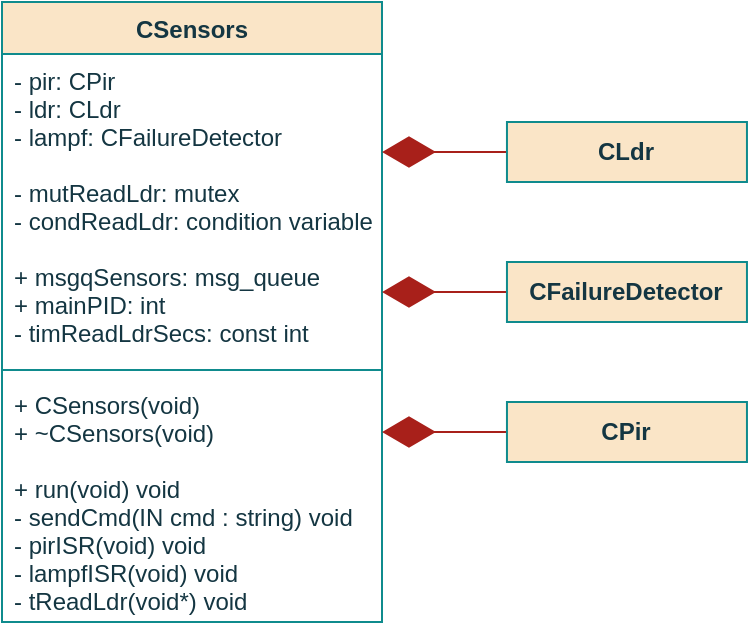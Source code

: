 <mxfile version="16.0.2" type="github" pages="7">
  <diagram id="fdSmBV78nnwIcxZWc0c9" name="class">
    <mxGraphModel dx="771" dy="437" grid="1" gridSize="10" guides="1" tooltips="1" connect="1" arrows="1" fold="1" page="1" pageScale="1" pageWidth="850" pageHeight="1100" math="0" shadow="0">
      <root>
        <mxCell id="0" />
        <mxCell id="1" parent="0" />
        <mxCell id="HV8fmyC_HNrwRBPpIRvl-1" value="CSensors" style="swimlane;fontStyle=1;align=center;verticalAlign=top;childLayout=stackLayout;horizontal=1;startSize=26;horizontalStack=0;resizeParent=1;resizeParentMax=0;resizeLast=0;collapsible=1;marginBottom=0;fillColor=#FAE5C7;strokeColor=#0F8B8D;fontColor=#143642;" parent="1" vertex="1">
          <mxGeometry x="320" y="80" width="190" height="310" as="geometry" />
        </mxCell>
        <mxCell id="HV8fmyC_HNrwRBPpIRvl-2" value="- pir: CPir&#xa;- ldr: CLdr&#xa;- lampf: CFailureDetector&#xa;&#xa;- mutReadLdr: mutex&#xa;- condReadLdr: condition variable&#xa;&#xa;+ msgqSensors: msg_queue&#xa;+ mainPID: int&#xa;- timReadLdrSecs: const int&#xa;&#xa;&#xa;" style="text;strokeColor=none;fillColor=none;align=left;verticalAlign=top;spacingLeft=4;spacingRight=4;overflow=hidden;rotatable=0;points=[[0,0.5],[1,0.5]];portConstraint=eastwest;fontColor=#143642;fontStyle=0" parent="HV8fmyC_HNrwRBPpIRvl-1" vertex="1">
          <mxGeometry y="26" width="190" height="154" as="geometry" />
        </mxCell>
        <mxCell id="HV8fmyC_HNrwRBPpIRvl-3" value="" style="line;strokeWidth=1;fillColor=none;align=left;verticalAlign=middle;spacingTop=-1;spacingLeft=3;spacingRight=3;rotatable=0;labelPosition=right;points=[];portConstraint=eastwest;labelBackgroundColor=#DAD2D8;strokeColor=#0F8B8D;fontColor=#143642;" parent="HV8fmyC_HNrwRBPpIRvl-1" vertex="1">
          <mxGeometry y="180" width="190" height="8" as="geometry" />
        </mxCell>
        <mxCell id="HV8fmyC_HNrwRBPpIRvl-4" value="+ CSensors(void)&#xa;+ ~CSensors(void)&#xa;&#xa;+ run(void) void&#xa;- sendCmd(IN cmd : string) void&#xa;- pirISR(void) void&#xa;- lampfISR(void) void&#xa;- tReadLdr(void*) void&#xa;&#xa;&#xa;&#xa;&#xa;" style="text;strokeColor=none;fillColor=none;align=left;verticalAlign=top;spacingLeft=4;spacingRight=4;overflow=hidden;rotatable=0;points=[[0,0.5],[1,0.5]];portConstraint=eastwest;fontColor=#143642;spacing=2;fontStyle=0" parent="HV8fmyC_HNrwRBPpIRvl-1" vertex="1">
          <mxGeometry y="188" width="190" height="122" as="geometry" />
        </mxCell>
        <mxCell id="HV8fmyC_HNrwRBPpIRvl-5" value="" style="endArrow=diamondThin;endFill=1;endSize=24;html=1;rounded=0;sketch=0;fontColor=#143642;strokeColor=#A8201A;fillColor=#FAE5C7;exitX=0;exitY=0.5;exitDx=0;exitDy=0;" parent="1" edge="1">
          <mxGeometry width="160" relative="1" as="geometry">
            <mxPoint x="572.48" y="155" as="sourcePoint" />
            <mxPoint x="510" y="155" as="targetPoint" />
          </mxGeometry>
        </mxCell>
        <mxCell id="HV8fmyC_HNrwRBPpIRvl-6" value="CLdr" style="rounded=0;whiteSpace=wrap;html=1;sketch=0;fontColor=#143642;strokeColor=#0F8B8D;fillColor=#FAE5C7;fontStyle=1" parent="1" vertex="1">
          <mxGeometry x="572.48" y="140" width="120" height="30" as="geometry" />
        </mxCell>
        <mxCell id="HV8fmyC_HNrwRBPpIRvl-7" value="" style="endArrow=diamondThin;endFill=1;endSize=24;html=1;rounded=0;sketch=0;fontColor=#143642;strokeColor=#A8201A;fillColor=#FAE5C7;exitX=0;exitY=0.5;exitDx=0;exitDy=0;" parent="1" edge="1">
          <mxGeometry width="160" relative="1" as="geometry">
            <mxPoint x="572.48" y="225" as="sourcePoint" />
            <mxPoint x="510" y="225" as="targetPoint" />
          </mxGeometry>
        </mxCell>
        <mxCell id="HV8fmyC_HNrwRBPpIRvl-8" value="CFailureDetector" style="rounded=0;whiteSpace=wrap;html=1;sketch=0;fontColor=#143642;strokeColor=#0F8B8D;fillColor=#FAE5C7;fontStyle=1" parent="1" vertex="1">
          <mxGeometry x="572.48" y="210" width="120" height="30" as="geometry" />
        </mxCell>
        <mxCell id="SfdQOZMJDRlAEpSHrWV7-1" value="" style="endArrow=diamondThin;endFill=1;endSize=24;html=1;rounded=0;sketch=0;fontColor=#143642;strokeColor=#A8201A;fillColor=#FAE5C7;exitX=0;exitY=0.5;exitDx=0;exitDy=0;" parent="1" edge="1">
          <mxGeometry width="160" relative="1" as="geometry">
            <mxPoint x="572.48" y="295" as="sourcePoint" />
            <mxPoint x="510" y="295" as="targetPoint" />
          </mxGeometry>
        </mxCell>
        <mxCell id="SfdQOZMJDRlAEpSHrWV7-2" value="CPir" style="rounded=0;whiteSpace=wrap;html=1;sketch=0;fontColor=#143642;strokeColor=#0F8B8D;fillColor=#FAE5C7;fontStyle=1" parent="1" vertex="1">
          <mxGeometry x="572.48" y="280" width="120" height="30" as="geometry" />
        </mxCell>
      </root>
    </mxGraphModel>
  </diagram>
  <diagram id="vo8CCdLDu9ror5AgPQNq" name="constructor">
    <mxGraphModel dx="771" dy="437" grid="1" gridSize="10" guides="1" tooltips="1" connect="1" arrows="1" fold="1" page="1" pageScale="1" pageWidth="850" pageHeight="1100" math="0" shadow="0">
      <root>
        <mxCell id="dY0yFO3wvzVGIZuMnCoH-0" />
        <mxCell id="dY0yFO3wvzVGIZuMnCoH-1" parent="dY0yFO3wvzVGIZuMnCoH-0" />
        <mxCell id="dY0yFO3wvzVGIZuMnCoH-3" value="&lt;div&gt;&lt;b&gt;Create CLdr &lt;/b&gt;&lt;i&gt;ldr&lt;/i&gt;&lt;br&gt;&lt;b&gt;&lt;/b&gt;&lt;/div&gt;&lt;div&gt;&lt;b&gt;Init &lt;/b&gt;&lt;i&gt;mutReadLdr&lt;/i&gt;&lt;b&gt;&lt;br&gt;&lt;/b&gt;&lt;/div&gt;&lt;div&gt;&lt;b&gt;Init&lt;/b&gt;  &lt;i&gt;condReadLdr&lt;/i&gt;&lt;/div&gt;" style="rounded=0;whiteSpace=wrap;html=1;sketch=0;fontColor=#143642;strokeColor=#0F8B8D;fillColor=#FAE5C7;fontFamily=Helvetica;align=center;" parent="dY0yFO3wvzVGIZuMnCoH-1" vertex="1">
          <mxGeometry x="345" y="250" width="160" height="50" as="geometry" />
        </mxCell>
        <mxCell id="dY0yFO3wvzVGIZuMnCoH-9" style="edgeStyle=orthogonalEdgeStyle;curved=0;rounded=1;sketch=0;orthogonalLoop=1;jettySize=auto;html=1;exitX=0.5;exitY=1;exitDx=0;exitDy=0;entryX=0.5;entryY=0;entryDx=0;entryDy=0;fontSize=10;fontColor=#143642;strokeColor=#A8201A;fillColor=#FAE5C7;" parent="dY0yFO3wvzVGIZuMnCoH-1" target="jv_c10XiMa1QM72tJMU1-0" edge="1">
          <mxGeometry relative="1" as="geometry">
            <mxPoint x="425" y="300" as="sourcePoint" />
          </mxGeometry>
        </mxCell>
        <mxCell id="OnQcYnKIbqPXPp1BFBYC-1" style="edgeStyle=orthogonalEdgeStyle;rounded=0;orthogonalLoop=1;jettySize=auto;html=1;exitX=0.5;exitY=1;exitDx=0;exitDy=0;entryX=0.5;entryY=0;entryDx=0;entryDy=0;strokeColor=#A8201A;" parent="dY0yFO3wvzVGIZuMnCoH-1" source="OnQcYnKIbqPXPp1BFBYC-0" target="OnQcYnKIbqPXPp1BFBYC-2" edge="1">
          <mxGeometry relative="1" as="geometry" />
        </mxCell>
        <mxCell id="OnQcYnKIbqPXPp1BFBYC-0" value="CSensors" style="ellipse;whiteSpace=wrap;html=1;fontFamily=Helvetica;fillColor=#FAE5C7;strokeColor=#0F8B8D;fontColor=#143642;fontStyle=1" parent="dY0yFO3wvzVGIZuMnCoH-1" vertex="1">
          <mxGeometry x="375.0" y="60" width="100" height="50" as="geometry" />
        </mxCell>
        <mxCell id="OnQcYnKIbqPXPp1BFBYC-3" style="edgeStyle=orthogonalEdgeStyle;rounded=0;orthogonalLoop=1;jettySize=auto;html=1;exitX=0.5;exitY=1;exitDx=0;exitDy=0;entryX=0.5;entryY=0;entryDx=0;entryDy=0;strokeColor=#A8201A;" parent="dY0yFO3wvzVGIZuMnCoH-1" source="OnQcYnKIbqPXPp1BFBYC-2" target="ZFVOxyljPK9OZKZ5roBa-0" edge="1">
          <mxGeometry relative="1" as="geometry" />
        </mxCell>
        <mxCell id="OnQcYnKIbqPXPp1BFBYC-2" value="&lt;div&gt;&lt;b&gt;Create CPir &lt;/b&gt;&lt;i&gt;pir&lt;/i&gt;&lt;br&gt;&lt;/div&gt;" style="rounded=0;whiteSpace=wrap;html=1;sketch=0;fontColor=#143642;strokeColor=#0F8B8D;fillColor=#FAE5C7;fontFamily=Helvetica;align=center;" parent="dY0yFO3wvzVGIZuMnCoH-1" vertex="1">
          <mxGeometry x="345" y="140" width="160" height="30" as="geometry" />
        </mxCell>
        <mxCell id="-U9VWXAn4EiaNN1BEUiG-0" value="end" style="ellipse;whiteSpace=wrap;html=1;fillColor=#FAE5C7;strokeColor=#0F8B8D;fontColor=#143642;fontStyle=1" parent="dY0yFO3wvzVGIZuMnCoH-1" vertex="1">
          <mxGeometry x="401" y="370" width="48" height="30" as="geometry" />
        </mxCell>
        <mxCell id="jv_c10XiMa1QM72tJMU1-2" style="edgeStyle=orthogonalEdgeStyle;rounded=0;orthogonalLoop=1;jettySize=auto;html=1;exitX=0.5;exitY=1;exitDx=0;exitDy=0;entryX=0.5;entryY=0;entryDx=0;entryDy=0;strokeColor=#A8201A;" parent="dY0yFO3wvzVGIZuMnCoH-1" source="jv_c10XiMa1QM72tJMU1-0" edge="1">
          <mxGeometry relative="1" as="geometry">
            <mxPoint x="425" y="380" as="targetPoint" />
          </mxGeometry>
        </mxCell>
        <mxCell id="jv_c10XiMa1QM72tJMU1-0" value="&lt;div&gt;&lt;b&gt;Create &lt;/b&gt;&lt;i&gt;tReadLdr&lt;/i&gt;&lt;br&gt;&lt;/div&gt;" style="rounded=0;whiteSpace=wrap;html=1;sketch=0;fontColor=#143642;strokeColor=#0F8B8D;fillColor=#FAE5C7;fontFamily=Helvetica;align=center;" parent="dY0yFO3wvzVGIZuMnCoH-1" vertex="1">
          <mxGeometry x="345" y="320" width="160" height="30" as="geometry" />
        </mxCell>
        <mxCell id="ZFVOxyljPK9OZKZ5roBa-2" style="edgeStyle=orthogonalEdgeStyle;rounded=0;orthogonalLoop=1;jettySize=auto;html=1;exitX=0.5;exitY=1;exitDx=0;exitDy=0;entryX=0.5;entryY=0;entryDx=0;entryDy=0;strokeColor=#A8201A;" edge="1" parent="dY0yFO3wvzVGIZuMnCoH-1" source="ZFVOxyljPK9OZKZ5roBa-0" target="dY0yFO3wvzVGIZuMnCoH-3">
          <mxGeometry relative="1" as="geometry" />
        </mxCell>
        <mxCell id="ZFVOxyljPK9OZKZ5roBa-0" value="&lt;div&gt;&lt;b&gt;Create CFailureDetector &lt;/b&gt;&lt;i&gt;lampf&lt;/i&gt;&lt;b&gt; &lt;br&gt;&lt;/b&gt;&lt;/div&gt;" style="rounded=0;whiteSpace=wrap;html=1;sketch=0;fontColor=#143642;strokeColor=#0F8B8D;fillColor=#FAE5C7;fontFamily=Helvetica;align=center;" vertex="1" parent="dY0yFO3wvzVGIZuMnCoH-1">
          <mxGeometry x="345" y="190" width="160" height="40" as="geometry" />
        </mxCell>
      </root>
    </mxGraphModel>
  </diagram>
  <diagram id="njHMV8kPld7CXhNWZW5Z" name="run">
    <mxGraphModel dx="540" dy="306" grid="1" gridSize="10" guides="1" tooltips="1" connect="1" arrows="1" fold="1" page="1" pageScale="1" pageWidth="850" pageHeight="1100" math="0" shadow="0">
      <root>
        <mxCell id="8f1CIgyUeircamB1Tvem-0" />
        <mxCell id="8f1CIgyUeircamB1Tvem-1" parent="8f1CIgyUeircamB1Tvem-0" />
        <mxCell id="UV2Amg9p5ugO5gDsTTpo-1" style="edgeStyle=orthogonalEdgeStyle;rounded=0;orthogonalLoop=1;jettySize=auto;html=1;exitX=0.5;exitY=1;exitDx=0;exitDy=0;entryX=0.5;entryY=0;entryDx=0;entryDy=0;strokeColor=#A8201A;" parent="8f1CIgyUeircamB1Tvem-1" source="8f1CIgyUeircamB1Tvem-2" target="UV2Amg9p5ugO5gDsTTpo-0" edge="1">
          <mxGeometry relative="1" as="geometry" />
        </mxCell>
        <mxCell id="8f1CIgyUeircamB1Tvem-2" value="&lt;div&gt;&lt;b&gt;Join &lt;/b&gt;&lt;i&gt;tReadLdr&lt;/i&gt;&lt;/div&gt;" style="rounded=0;whiteSpace=wrap;html=1;sketch=0;fontColor=#143642;strokeColor=#0F8B8D;fillColor=#FAE5C7;fontFamily=Helvetica;align=center;" parent="8f1CIgyUeircamB1Tvem-1" vertex="1">
          <mxGeometry x="345" y="200" width="160" height="30" as="geometry" />
        </mxCell>
        <mxCell id="9rgZsYF5ijI-qCmeDJ5R-1" style="edgeStyle=orthogonalEdgeStyle;rounded=0;orthogonalLoop=1;jettySize=auto;html=1;exitX=0.5;exitY=1;exitDx=0;exitDy=0;entryX=0.5;entryY=0;entryDx=0;entryDy=0;strokeColor=#A8201A;" parent="8f1CIgyUeircamB1Tvem-1" source="9rgZsYF5ijI-qCmeDJ5R-0" edge="1">
          <mxGeometry relative="1" as="geometry">
            <mxPoint x="425" y="150" as="targetPoint" />
          </mxGeometry>
        </mxCell>
        <mxCell id="9rgZsYF5ijI-qCmeDJ5R-0" value="Run" style="ellipse;whiteSpace=wrap;html=1;fontFamily=Helvetica;fillColor=#FAE5C7;strokeColor=#0F8B8D;fontColor=#143642;fontStyle=1" parent="8f1CIgyUeircamB1Tvem-1" vertex="1">
          <mxGeometry x="375.0" y="70" width="100" height="50" as="geometry" />
        </mxCell>
        <mxCell id="UV2Amg9p5ugO5gDsTTpo-0" value="end" style="ellipse;whiteSpace=wrap;html=1;fillColor=#FAE5C7;strokeColor=#0F8B8D;fontColor=#143642;fontStyle=1" parent="8f1CIgyUeircamB1Tvem-1" vertex="1">
          <mxGeometry x="401" y="250" width="48" height="30" as="geometry" />
        </mxCell>
        <mxCell id="qszvlfSGNgG7UL-0clkH-1" style="edgeStyle=orthogonalEdgeStyle;rounded=0;orthogonalLoop=1;jettySize=auto;html=1;exitX=0.5;exitY=1;exitDx=0;exitDy=0;entryX=0.5;entryY=0;entryDx=0;entryDy=0;strokeColor=#A8201A;" parent="8f1CIgyUeircamB1Tvem-1" source="qszvlfSGNgG7UL-0clkH-2" edge="1">
          <mxGeometry relative="1" as="geometry">
            <mxPoint x="425" y="200" as="targetPoint" />
          </mxGeometry>
        </mxCell>
        <mxCell id="qszvlfSGNgG7UL-0clkH-2" value="setTimer(&lt;span style=&quot;font-weight: normal&quot;&gt;&lt;i&gt;timReadLdr)&lt;/i&gt;&lt;/span&gt;" style="shape=process;whiteSpace=wrap;html=1;backgroundOutline=1;rounded=0;sketch=0;fontColor=#143642;strokeColor=#0F8B8D;fillColor=#FAE5C7;fontStyle=1;size=0.094;" parent="8f1CIgyUeircamB1Tvem-1" vertex="1">
          <mxGeometry x="345" y="150" width="160" height="30" as="geometry" />
        </mxCell>
      </root>
    </mxGraphModel>
  </diagram>
  <diagram id="Jk55HIMvydQ56T4ev-SA" name="sendcmd">
    <mxGraphModel dx="540" dy="306" grid="1" gridSize="10" guides="1" tooltips="1" connect="1" arrows="1" fold="1" page="1" pageScale="1" pageWidth="850" pageHeight="1100" math="0" shadow="0">
      <root>
        <mxCell id="_E8ncHfvz8yd1UJj6TRe-0" />
        <mxCell id="_E8ncHfvz8yd1UJj6TRe-1" parent="_E8ncHfvz8yd1UJj6TRe-0" />
        <mxCell id="_E8ncHfvz8yd1UJj6TRe-2" value="Send &lt;span style=&quot;font-weight: normal&quot;&gt;&lt;i&gt;cmd &lt;/i&gt;&lt;/span&gt;to &lt;span style=&quot;font-weight: normal&quot;&gt;&lt;i&gt;msgqSensors&lt;/i&gt;&lt;/span&gt;" style="shape=process;whiteSpace=wrap;html=1;backgroundOutline=1;rounded=0;sketch=0;fontColor=#143642;strokeColor=#0F8B8D;fillColor=#FAE5C7;fontStyle=1;size=0;" parent="_E8ncHfvz8yd1UJj6TRe-1" vertex="1">
          <mxGeometry x="340" y="80" width="170" height="30" as="geometry" />
        </mxCell>
        <mxCell id="_E8ncHfvz8yd1UJj6TRe-3" style="edgeStyle=orthogonalEdgeStyle;curved=0;rounded=1;sketch=0;orthogonalLoop=1;jettySize=auto;html=1;exitX=0.5;exitY=1;exitDx=0;exitDy=0;entryX=0.5;entryY=0;entryDx=0;entryDy=0;fontColor=#143642;strokeColor=#A8201A;fillColor=#FAE5C7;" parent="_E8ncHfvz8yd1UJj6TRe-1" source="_E8ncHfvz8yd1UJj6TRe-2" target="_E8ncHfvz8yd1UJj6TRe-5" edge="1">
          <mxGeometry relative="1" as="geometry">
            <mxPoint x="439.79" y="110" as="sourcePoint" />
            <mxPoint x="429.68" y="130" as="targetPoint" />
          </mxGeometry>
        </mxCell>
        <mxCell id="_E8ncHfvz8yd1UJj6TRe-4" style="edgeStyle=orthogonalEdgeStyle;curved=0;rounded=1;sketch=0;orthogonalLoop=1;jettySize=auto;html=1;exitX=0.5;exitY=1;exitDx=0;exitDy=0;entryX=0.5;entryY=0;entryDx=0;entryDy=0;fontColor=#143642;strokeColor=#A8201A;fillColor=#FAE5C7;" parent="_E8ncHfvz8yd1UJj6TRe-1" source="_E8ncHfvz8yd1UJj6TRe-5" target="_E8ncHfvz8yd1UJj6TRe-8" edge="1">
          <mxGeometry relative="1" as="geometry" />
        </mxCell>
        <mxCell id="_E8ncHfvz8yd1UJj6TRe-5" value="sendSignal(&lt;span style=&quot;font-weight: normal&quot;&gt;&lt;i&gt;mainPID, SIGUSR1)&lt;br&gt;&lt;/i&gt;&lt;/span&gt;" style="shape=process;whiteSpace=wrap;html=1;backgroundOutline=1;rounded=0;sketch=0;fontColor=#143642;strokeColor=#0F8B8D;fillColor=#FAE5C7;fontStyle=1" parent="_E8ncHfvz8yd1UJj6TRe-1" vertex="1">
          <mxGeometry x="340" y="130" width="170" height="30" as="geometry" />
        </mxCell>
        <mxCell id="_E8ncHfvz8yd1UJj6TRe-6" style="edgeStyle=orthogonalEdgeStyle;curved=0;rounded=1;sketch=0;orthogonalLoop=1;jettySize=auto;html=1;exitX=0.5;exitY=1;exitDx=0;exitDy=0;entryX=0.5;entryY=0;entryDx=0;entryDy=0;fontColor=#143642;strokeColor=#A8201A;fillColor=#FAE5C7;" parent="_E8ncHfvz8yd1UJj6TRe-1" source="_E8ncHfvz8yd1UJj6TRe-7" target="_E8ncHfvz8yd1UJj6TRe-2" edge="1">
          <mxGeometry relative="1" as="geometry" />
        </mxCell>
        <mxCell id="_E8ncHfvz8yd1UJj6TRe-7" value="&lt;div&gt;sendCmd&lt;/div&gt;&lt;div&gt;&lt;br&gt;&lt;/div&gt;&lt;div&gt;IN: &lt;i&gt;&lt;span style=&quot;font-weight: normal&quot;&gt;cmd&lt;/span&gt;&lt;/i&gt;&lt;br&gt;&lt;/div&gt;" style="ellipse;whiteSpace=wrap;html=1;fontFamily=Helvetica;fillColor=#FAE5C7;strokeColor=#0F8B8D;fontColor=#143642;fontStyle=1" parent="_E8ncHfvz8yd1UJj6TRe-1" vertex="1">
          <mxGeometry x="375.0" y="10" width="100" height="50" as="geometry" />
        </mxCell>
        <mxCell id="_E8ncHfvz8yd1UJj6TRe-8" value="end" style="ellipse;whiteSpace=wrap;html=1;fontFamily=Helvetica;fillColor=#FAE5C7;strokeColor=#0F8B8D;fontColor=#143642;fontStyle=1" parent="_E8ncHfvz8yd1UJj6TRe-1" vertex="1">
          <mxGeometry x="398" y="180" width="55" height="30" as="geometry" />
        </mxCell>
      </root>
    </mxGraphModel>
  </diagram>
  <diagram id="1QlWFhlJIF0aSkWKEbih" name="treadldr">
    <mxGraphModel dx="931" dy="527" grid="1" gridSize="10" guides="1" tooltips="1" connect="1" arrows="1" fold="1" page="1" pageScale="1" pageWidth="850" pageHeight="1100" math="0" shadow="0">
      <root>
        <mxCell id="fUM5ReKku75ZZo18DiIR-0" />
        <mxCell id="fUM5ReKku75ZZo18DiIR-1" parent="fUM5ReKku75ZZo18DiIR-0" />
        <mxCell id="fUM5ReKku75ZZo18DiIR-2" value="" style="edgeStyle=orthogonalEdgeStyle;rounded=1;orthogonalLoop=1;jettySize=auto;html=1;strokeColor=#A8201A;fontFamily=Helvetica;labelBackgroundColor=#DAD2D8;fontColor=#143642;entryX=0.5;entryY=0;entryDx=0;entryDy=0;startArrow=none;" parent="fUM5ReKku75ZZo18DiIR-1" source="fUM5ReKku75ZZo18DiIR-20" target="fUM5ReKku75ZZo18DiIR-25" edge="1">
          <mxGeometry relative="1" as="geometry">
            <mxPoint x="299.62" y="320" as="targetPoint" />
            <Array as="points" />
          </mxGeometry>
        </mxCell>
        <mxCell id="fUM5ReKku75ZZo18DiIR-3" style="edgeStyle=orthogonalEdgeStyle;curved=0;rounded=1;sketch=0;orthogonalLoop=1;jettySize=auto;html=1;exitX=0.5;exitY=1;exitDx=0;exitDy=0;entryX=0.5;entryY=0;entryDx=0;entryDy=0;fontColor=#143642;strokeColor=#A8201A;fillColor=#FAE5C7;" parent="fUM5ReKku75ZZo18DiIR-1" source="fUM5ReKku75ZZo18DiIR-4" target="fUM5ReKku75ZZo18DiIR-29" edge="1">
          <mxGeometry relative="1" as="geometry" />
        </mxCell>
        <mxCell id="fUM5ReKku75ZZo18DiIR-4" value="tReadLdr" style="ellipse;whiteSpace=wrap;html=1;fontFamily=Helvetica;fillColor=#FAE5C7;strokeColor=#0F8B8D;fontColor=#143642;fontStyle=1" parent="fUM5ReKku75ZZo18DiIR-1" vertex="1">
          <mxGeometry x="249.62" y="60" width="100" height="50" as="geometry" />
        </mxCell>
        <mxCell id="fUM5ReKku75ZZo18DiIR-6" value="&lt;i&gt;luxState != oldLuxState?&lt;br&gt;&lt;/i&gt;" style="rhombus;whiteSpace=wrap;html=1;rounded=0;sketch=0;fontColor=#143642;strokeColor=#0F8B8D;fillColor=#FAE5C7;" parent="fUM5ReKku75ZZo18DiIR-1" vertex="1">
          <mxGeometry x="250" y="440" width="100" height="90" as="geometry" />
        </mxCell>
        <mxCell id="fUM5ReKku75ZZo18DiIR-7" value="Returns &lt;i&gt;luxState&lt;/i&gt;" style="edgeStyle=orthogonalEdgeStyle;curved=0;rounded=1;sketch=0;orthogonalLoop=1;jettySize=auto;html=1;entryX=0.5;entryY=0;entryDx=0;entryDy=0;fontColor=#143642;strokeColor=#A8201A;fillColor=#FAE5C7;exitX=0.5;exitY=1;exitDx=0;exitDy=0;" parent="fUM5ReKku75ZZo18DiIR-1" source="fUM5ReKku75ZZo18DiIR-21" target="fUM5ReKku75ZZo18DiIR-27" edge="1">
          <mxGeometry relative="1" as="geometry">
            <mxPoint x="290.21" y="370" as="sourcePoint" />
          </mxGeometry>
        </mxCell>
        <mxCell id="fUM5ReKku75ZZo18DiIR-8" style="edgeStyle=orthogonalEdgeStyle;curved=0;rounded=1;sketch=0;orthogonalLoop=1;jettySize=auto;html=1;exitX=0;exitY=0.5;exitDx=0;exitDy=0;entryX=0.5;entryY=0;entryDx=0;entryDy=0;fontColor=#143642;strokeColor=#A8201A;fillColor=#FAE5C7;" parent="fUM5ReKku75ZZo18DiIR-1" source="fUM5ReKku75ZZo18DiIR-6" target="a-3s-S4ITJwim3se-Trl-13" edge="1">
          <mxGeometry relative="1" as="geometry">
            <mxPoint x="250.21" y="510" as="sourcePoint" />
            <mxPoint x="179.62" y="530" as="targetPoint" />
            <Array as="points">
              <mxPoint x="200" y="485" />
            </Array>
          </mxGeometry>
        </mxCell>
        <mxCell id="fUM5ReKku75ZZo18DiIR-9" value="Yes" style="edgeLabel;html=1;align=center;verticalAlign=middle;resizable=0;points=[];fontColor=#143642;" parent="fUM5ReKku75ZZo18DiIR-8" vertex="1" connectable="0">
          <mxGeometry x="-0.647" y="-2" relative="1" as="geometry">
            <mxPoint as="offset" />
          </mxGeometry>
        </mxCell>
        <mxCell id="fUM5ReKku75ZZo18DiIR-10" style="edgeStyle=orthogonalEdgeStyle;curved=0;rounded=1;sketch=0;orthogonalLoop=1;jettySize=auto;html=1;exitX=1;exitY=0.5;exitDx=0;exitDy=0;fontColor=#143642;strokeColor=#A8201A;fillColor=#FAE5C7;entryX=0.5;entryY=0;entryDx=0;entryDy=0;" parent="fUM5ReKku75ZZo18DiIR-1" source="fUM5ReKku75ZZo18DiIR-6" target="fUM5ReKku75ZZo18DiIR-15" edge="1">
          <mxGeometry relative="1" as="geometry">
            <mxPoint x="350.21" y="510" as="sourcePoint" />
            <mxPoint x="370" y="690" as="targetPoint" />
            <Array as="points">
              <mxPoint x="400" y="485" />
            </Array>
          </mxGeometry>
        </mxCell>
        <mxCell id="fUM5ReKku75ZZo18DiIR-11" value="No" style="edgeLabel;html=1;align=center;verticalAlign=middle;resizable=0;points=[];fontColor=#143642;" parent="fUM5ReKku75ZZo18DiIR-10" vertex="1" connectable="0">
          <mxGeometry x="-0.572" y="1" relative="1" as="geometry">
            <mxPoint x="-8" y="1" as="offset" />
          </mxGeometry>
        </mxCell>
        <mxCell id="fUM5ReKku75ZZo18DiIR-15" value="2" style="ellipse;whiteSpace=wrap;html=1;fontFamily=Helvetica;fillColor=#FAE5C7;strokeColor=#0F8B8D;fontColor=#143642;fontStyle=1" parent="fUM5ReKku75ZZo18DiIR-1" vertex="1">
          <mxGeometry x="390.0" y="520" width="20" height="20" as="geometry" />
        </mxCell>
        <mxCell id="fUM5ReKku75ZZo18DiIR-18" style="edgeStyle=orthogonalEdgeStyle;curved=0;rounded=1;sketch=0;orthogonalLoop=1;jettySize=auto;html=1;exitX=0;exitY=0.5;exitDx=0;exitDy=0;entryX=1;entryY=0.5;entryDx=0;entryDy=0;fontColor=#143642;strokeColor=#A8201A;fillColor=#FAE5C7;" parent="fUM5ReKku75ZZo18DiIR-1" source="fUM5ReKku75ZZo18DiIR-19" target="fUM5ReKku75ZZo18DiIR-20" edge="1">
          <mxGeometry relative="1" as="geometry" />
        </mxCell>
        <mxCell id="fUM5ReKku75ZZo18DiIR-19" value="2" style="ellipse;whiteSpace=wrap;html=1;fontFamily=Helvetica;fillColor=#FAE5C7;strokeColor=#0F8B8D;fontColor=#143642;fontStyle=1" parent="fUM5ReKku75ZZo18DiIR-1" vertex="1">
          <mxGeometry x="405.0" y="190" width="20" height="20" as="geometry" />
        </mxCell>
        <mxCell id="fUM5ReKku75ZZo18DiIR-20" value="" style="ellipse;whiteSpace=wrap;html=1;fontFamily=Helvetica;fillColor=#FAE5C7;strokeColor=#0F8B8D;fontColor=#143642;fontStyle=1" parent="fUM5ReKku75ZZo18DiIR-1" vertex="1">
          <mxGeometry x="290.0" y="190" width="20" height="20" as="geometry" />
        </mxCell>
        <mxCell id="fUM5ReKku75ZZo18DiIR-21" value="&lt;span style=&quot;font-weight: normal&quot;&gt;&lt;i&gt;ldr.&lt;/i&gt;&lt;/span&gt;getLuxState()" style="shape=process;whiteSpace=wrap;html=1;backgroundOutline=1;rounded=0;sketch=0;fontColor=#143642;strokeColor=#0F8B8D;fillColor=#FAE5C7;fontStyle=1" parent="fUM5ReKku75ZZo18DiIR-1" vertex="1">
          <mxGeometry x="230" y="330" width="140" height="30" as="geometry" />
        </mxCell>
        <mxCell id="fUM5ReKku75ZZo18DiIR-22" style="edgeStyle=orthogonalEdgeStyle;curved=0;rounded=1;sketch=0;orthogonalLoop=1;jettySize=auto;html=1;exitX=0.5;exitY=1;exitDx=0;exitDy=0;entryX=0.5;entryY=0;entryDx=0;entryDy=0;fontColor=#143642;strokeColor=#A8201A;fillColor=#FAE5C7;" parent="fUM5ReKku75ZZo18DiIR-1" source="fUM5ReKku75ZZo18DiIR-23" target="fUM5ReKku75ZZo18DiIR-21" edge="1">
          <mxGeometry relative="1" as="geometry" />
        </mxCell>
        <mxCell id="fUM5ReKku75ZZo18DiIR-23" value="&lt;b&gt;Wait&lt;/b&gt; for &lt;i&gt;condReadLdr&lt;/i&gt;" style="rounded=0;whiteSpace=wrap;html=1;sketch=0;fontColor=#143642;strokeColor=#0F8B8D;fillColor=#FAE5C7;fontFamily=Helvetica;" parent="fUM5ReKku75ZZo18DiIR-1" vertex="1">
          <mxGeometry x="229.73" y="280" width="140" height="30" as="geometry" />
        </mxCell>
        <mxCell id="fUM5ReKku75ZZo18DiIR-24" style="edgeStyle=orthogonalEdgeStyle;curved=0;rounded=1;sketch=0;orthogonalLoop=1;jettySize=auto;html=1;exitX=0.5;exitY=1;exitDx=0;exitDy=0;fontColor=#143642;strokeColor=#A8201A;fillColor=#FAE5C7;" parent="fUM5ReKku75ZZo18DiIR-1" source="fUM5ReKku75ZZo18DiIR-25" target="fUM5ReKku75ZZo18DiIR-23" edge="1">
          <mxGeometry relative="1" as="geometry" />
        </mxCell>
        <mxCell id="fUM5ReKku75ZZo18DiIR-25" value="&lt;b&gt;Lock&lt;/b&gt; &lt;i&gt;mutReadLdr&lt;/i&gt;" style="rounded=0;whiteSpace=wrap;html=1;sketch=0;fontColor=#143642;strokeColor=#0F8B8D;fillColor=#FAE5C7;fontFamily=Helvetica;" parent="fUM5ReKku75ZZo18DiIR-1" vertex="1">
          <mxGeometry x="229.51" y="230" width="140" height="30" as="geometry" />
        </mxCell>
        <mxCell id="fUM5ReKku75ZZo18DiIR-26" style="edgeStyle=orthogonalEdgeStyle;curved=0;rounded=1;sketch=0;orthogonalLoop=1;jettySize=auto;html=1;exitX=0.5;exitY=1;exitDx=0;exitDy=0;entryX=0.5;entryY=0;entryDx=0;entryDy=0;fontColor=#143642;strokeColor=#A8201A;fillColor=#FAE5C7;" parent="fUM5ReKku75ZZo18DiIR-1" source="fUM5ReKku75ZZo18DiIR-27" target="fUM5ReKku75ZZo18DiIR-6" edge="1">
          <mxGeometry relative="1" as="geometry" />
        </mxCell>
        <mxCell id="fUM5ReKku75ZZo18DiIR-27" value="&lt;b&gt;Unlock&lt;/b&gt; &lt;i&gt;mutReadLdr&lt;/i&gt;" style="rounded=0;whiteSpace=wrap;html=1;sketch=0;fontColor=#143642;strokeColor=#0F8B8D;fillColor=#FAE5C7;fontFamily=Helvetica;" parent="fUM5ReKku75ZZo18DiIR-1" vertex="1">
          <mxGeometry x="230" y="390" width="140" height="30" as="geometry" />
        </mxCell>
        <mxCell id="fUM5ReKku75ZZo18DiIR-28" style="edgeStyle=orthogonalEdgeStyle;curved=0;rounded=1;sketch=0;orthogonalLoop=1;jettySize=auto;html=1;exitX=0.5;exitY=1;exitDx=0;exitDy=0;entryX=0.5;entryY=0;entryDx=0;entryDy=0;fontSize=10;fontColor=#143642;strokeColor=#A8201A;fillColor=#FAE5C7;" parent="fUM5ReKku75ZZo18DiIR-1" source="fUM5ReKku75ZZo18DiIR-29" target="fUM5ReKku75ZZo18DiIR-20" edge="1">
          <mxGeometry relative="1" as="geometry" />
        </mxCell>
        <mxCell id="fUM5ReKku75ZZo18DiIR-29" value="&lt;i&gt;oldLuxState &amp;lt;- DAY&lt;br&gt;&lt;/i&gt;" style="rounded=0;whiteSpace=wrap;html=1;sketch=0;fontColor=#143642;strokeColor=#0F8B8D;fillColor=#FAE5C7;fontFamily=Helvetica;" parent="fUM5ReKku75ZZo18DiIR-1" vertex="1">
          <mxGeometry x="230" y="140" width="140" height="30" as="geometry" />
        </mxCell>
        <mxCell id="fUM5ReKku75ZZo18DiIR-30" value="" style="endArrow=none;dashed=1;html=1;dashPattern=1 3;strokeWidth=2;rounded=1;sketch=0;fontColor=#143642;fillColor=#FAE5C7;curved=0;entryX=0;entryY=0.5;entryDx=0;entryDy=0;exitX=0;exitY=0;exitDx=110;exitDy=30.5;exitPerimeter=0;" parent="fUM5ReKku75ZZo18DiIR-1" source="fUM5ReKku75ZZo18DiIR-31" target="fUM5ReKku75ZZo18DiIR-29" edge="1">
          <mxGeometry width="50" height="50" relative="1" as="geometry">
            <mxPoint x="150" y="200" as="sourcePoint" />
            <mxPoint x="210" y="205" as="targetPoint" />
          </mxGeometry>
        </mxCell>
        <mxCell id="fUM5ReKku75ZZo18DiIR-31" value="Create and initialize a &lt;b&gt;LuxState &lt;/b&gt;type variable with a random state " style="shape=note;whiteSpace=wrap;html=1;backgroundOutline=1;darkOpacity=0.05;rounded=0;sketch=0;fontColor=#143642;strokeColor=#0F8B8D;fillColor=#FAE5C7;size=11;fontSize=10;" parent="fUM5ReKku75ZZo18DiIR-1" vertex="1">
          <mxGeometry x="90" y="100" width="110" height="50" as="geometry" />
        </mxCell>
        <mxCell id="a-3s-S4ITJwim3se-Trl-0" value="" style="edgeStyle=orthogonalEdgeStyle;rounded=1;orthogonalLoop=1;jettySize=auto;html=1;strokeColor=#A8201A;fontFamily=Helvetica;labelBackgroundColor=#DAD2D8;fontColor=#143642;entryX=0;entryY=0.5;entryDx=0;entryDy=0;exitX=0.5;exitY=1;exitDx=0;exitDy=0;" edge="1" parent="fUM5ReKku75ZZo18DiIR-1" source="UOS7pjdWiTksZDZ3hv5A-0" target="a-3s-S4ITJwim3se-Trl-9">
          <mxGeometry relative="1" as="geometry">
            <mxPoint x="525" y="315" as="sourcePoint" />
          </mxGeometry>
        </mxCell>
        <mxCell id="a-3s-S4ITJwim3se-Trl-1" value="&lt;i&gt;luxState = NIGHT?&lt;br&gt;&lt;/i&gt;" style="rhombus;whiteSpace=wrap;html=1;rounded=0;sketch=0;fontColor=#143642;strokeColor=#0F8B8D;fillColor=#FAE5C7;" vertex="1" parent="fUM5ReKku75ZZo18DiIR-1">
          <mxGeometry x="550" y="160" width="100" height="90" as="geometry" />
        </mxCell>
        <mxCell id="a-3s-S4ITJwim3se-Trl-2" style="edgeStyle=orthogonalEdgeStyle;curved=0;rounded=1;sketch=0;orthogonalLoop=1;jettySize=auto;html=1;exitX=0;exitY=0.5;exitDx=0;exitDy=0;entryX=0.5;entryY=0;entryDx=0;entryDy=0;fontColor=#143642;strokeColor=#A8201A;fillColor=#FAE5C7;" edge="1" parent="fUM5ReKku75ZZo18DiIR-1" source="a-3s-S4ITJwim3se-Trl-1" target="a-3s-S4ITJwim3se-Trl-23">
          <mxGeometry relative="1" as="geometry">
            <mxPoint x="550.21" y="230" as="sourcePoint" />
            <mxPoint x="479.62" y="250" as="targetPoint" />
          </mxGeometry>
        </mxCell>
        <mxCell id="a-3s-S4ITJwim3se-Trl-3" value="Yes" style="edgeLabel;html=1;align=center;verticalAlign=middle;resizable=0;points=[];fontColor=#143642;" vertex="1" connectable="0" parent="a-3s-S4ITJwim3se-Trl-2">
          <mxGeometry x="-0.647" y="-2" relative="1" as="geometry">
            <mxPoint x="-6" y="2" as="offset" />
          </mxGeometry>
        </mxCell>
        <mxCell id="a-3s-S4ITJwim3se-Trl-4" style="edgeStyle=orthogonalEdgeStyle;curved=0;rounded=1;sketch=0;orthogonalLoop=1;jettySize=auto;html=1;exitX=1;exitY=0.5;exitDx=0;exitDy=0;fontColor=#143642;strokeColor=#A8201A;fillColor=#FAE5C7;entryX=0.5;entryY=0;entryDx=0;entryDy=0;" edge="1" parent="fUM5ReKku75ZZo18DiIR-1" source="a-3s-S4ITJwim3se-Trl-1" target="a-3s-S4ITJwim3se-Trl-24">
          <mxGeometry relative="1" as="geometry">
            <mxPoint x="650.21" y="230" as="sourcePoint" />
            <mxPoint x="670" y="410" as="targetPoint" />
            <Array as="points">
              <mxPoint x="695" y="205" />
            </Array>
          </mxGeometry>
        </mxCell>
        <mxCell id="a-3s-S4ITJwim3se-Trl-5" value="No" style="edgeLabel;html=1;align=center;verticalAlign=middle;resizable=0;points=[];fontColor=#143642;" vertex="1" connectable="0" parent="a-3s-S4ITJwim3se-Trl-4">
          <mxGeometry x="-0.572" y="1" relative="1" as="geometry">
            <mxPoint x="3" y="1" as="offset" />
          </mxGeometry>
        </mxCell>
        <mxCell id="a-3s-S4ITJwim3se-Trl-22" style="edgeStyle=orthogonalEdgeStyle;rounded=0;orthogonalLoop=1;jettySize=auto;html=1;exitX=0.5;exitY=1;exitDx=0;exitDy=0;entryX=0.5;entryY=0;entryDx=0;entryDy=0;strokeColor=#A8201A;" edge="1" parent="fUM5ReKku75ZZo18DiIR-1" source="a-3s-S4ITJwim3se-Trl-9" target="a-3s-S4ITJwim3se-Trl-15">
          <mxGeometry relative="1" as="geometry" />
        </mxCell>
        <mxCell id="a-3s-S4ITJwim3se-Trl-9" value="" style="ellipse;whiteSpace=wrap;html=1;fontFamily=Helvetica;fillColor=#FAE5C7;strokeColor=#0F8B8D;fontColor=#143642;fontStyle=1" vertex="1" parent="fUM5ReKku75ZZo18DiIR-1">
          <mxGeometry x="589.62" y="335" width="20" height="20" as="geometry" />
        </mxCell>
        <mxCell id="a-3s-S4ITJwim3se-Trl-13" value="1" style="ellipse;whiteSpace=wrap;html=1;fontFamily=Helvetica;fillColor=#FAE5C7;strokeColor=#0F8B8D;fontColor=#143642;fontStyle=1" vertex="1" parent="fUM5ReKku75ZZo18DiIR-1">
          <mxGeometry x="190.0" y="520" width="20" height="20" as="geometry" />
        </mxCell>
        <mxCell id="a-3s-S4ITJwim3se-Trl-26" style="edgeStyle=orthogonalEdgeStyle;rounded=1;orthogonalLoop=1;jettySize=auto;html=1;exitX=0.5;exitY=1;exitDx=0;exitDy=0;entryX=0.5;entryY=0;entryDx=0;entryDy=0;strokeColor=#A8201A;" edge="1" parent="fUM5ReKku75ZZo18DiIR-1" source="a-3s-S4ITJwim3se-Trl-14" target="a-3s-S4ITJwim3se-Trl-1">
          <mxGeometry relative="1" as="geometry" />
        </mxCell>
        <mxCell id="a-3s-S4ITJwim3se-Trl-14" value="1" style="ellipse;whiteSpace=wrap;html=1;fontFamily=Helvetica;fillColor=#FAE5C7;strokeColor=#0F8B8D;fontColor=#143642;fontStyle=1" vertex="1" parent="fUM5ReKku75ZZo18DiIR-1">
          <mxGeometry x="590.0" y="75" width="20" height="20" as="geometry" />
        </mxCell>
        <mxCell id="a-3s-S4ITJwim3se-Trl-15" value="&lt;div&gt;sendCmd&lt;/div&gt;&lt;div&gt;(&lt;span style=&quot;font-weight: normal&quot;&gt;&lt;i&gt;ldr&lt;/i&gt;&lt;/span&gt;.&lt;span style=&quot;font-weight: normal&quot;&gt;getStateCmd()&lt;b&gt;)&lt;/b&gt;&lt;/span&gt;&lt;/div&gt;" style="shape=process;whiteSpace=wrap;html=1;backgroundOutline=1;rounded=0;sketch=0;fontColor=#143642;strokeColor=#0F8B8D;fillColor=#FAE5C7;fontStyle=1" vertex="1" parent="fUM5ReKku75ZZo18DiIR-1">
          <mxGeometry x="529.81" y="380" width="140" height="30" as="geometry" />
        </mxCell>
        <mxCell id="a-3s-S4ITJwim3se-Trl-16" style="edgeStyle=orthogonalEdgeStyle;curved=0;rounded=1;sketch=0;orthogonalLoop=1;jettySize=auto;html=1;exitX=0.5;exitY=1;exitDx=0;exitDy=0;entryX=0.5;entryY=0;entryDx=0;entryDy=0;fontColor=#143642;strokeColor=#A8201A;fillColor=#FAE5C7;" edge="1" parent="fUM5ReKku75ZZo18DiIR-1" source="a-3s-S4ITJwim3se-Trl-15" target="a-3s-S4ITJwim3se-Trl-17">
          <mxGeometry relative="1" as="geometry">
            <mxPoint x="615.51" y="410" as="sourcePoint" />
          </mxGeometry>
        </mxCell>
        <mxCell id="a-3s-S4ITJwim3se-Trl-21" style="edgeStyle=orthogonalEdgeStyle;rounded=0;orthogonalLoop=1;jettySize=auto;html=1;exitX=0.5;exitY=1;exitDx=0;exitDy=0;entryX=0.5;entryY=0;entryDx=0;entryDy=0;strokeColor=#A8201A;" edge="1" parent="fUM5ReKku75ZZo18DiIR-1" source="a-3s-S4ITJwim3se-Trl-17" target="a-3s-S4ITJwim3se-Trl-20">
          <mxGeometry relative="1" as="geometry" />
        </mxCell>
        <mxCell id="a-3s-S4ITJwim3se-Trl-17" value="&lt;i&gt;oldLuxState &amp;lt;- luxState&lt;/i&gt;" style="rounded=0;whiteSpace=wrap;html=1;sketch=0;fontColor=#143642;strokeColor=#0F8B8D;fillColor=#FAE5C7;fontFamily=Helvetica;" vertex="1" parent="fUM5ReKku75ZZo18DiIR-1">
          <mxGeometry x="529.81" y="430" width="140.38" height="30" as="geometry" />
        </mxCell>
        <mxCell id="a-3s-S4ITJwim3se-Trl-18" value="" style="endArrow=none;dashed=1;html=1;dashPattern=1 3;strokeWidth=2;rounded=1;sketch=0;fontColor=#143642;fillColor=#FAE5C7;curved=0;entryX=1;entryY=0.5;entryDx=0;entryDy=0;exitX=0;exitY=0.5;exitDx=0;exitDy=0;exitPerimeter=0;" edge="1" parent="fUM5ReKku75ZZo18DiIR-1" source="a-3s-S4ITJwim3se-Trl-19" target="a-3s-S4ITJwim3se-Trl-15">
          <mxGeometry width="50" height="50" relative="1" as="geometry">
            <mxPoint x="480" y="365" as="sourcePoint" />
            <mxPoint x="500" y="385" as="targetPoint" />
            <Array as="points" />
          </mxGeometry>
        </mxCell>
        <mxCell id="a-3s-S4ITJwim3se-Trl-19" value="Send &lt;i style=&quot;font-size: 10px;&quot;&gt;cmd &lt;/i&gt;related to the current &lt;i style=&quot;font-size: 10px;&quot;&gt;luxState&lt;/i&gt;" style="shape=note;whiteSpace=wrap;html=1;backgroundOutline=1;darkOpacity=0.05;rounded=0;sketch=0;fontColor=#143642;strokeColor=#0F8B8D;fillColor=#FAE5C7;size=11;fontSize=10;" vertex="1" parent="fUM5ReKku75ZZo18DiIR-1">
          <mxGeometry x="710" y="385" width="110" height="50" as="geometry" />
        </mxCell>
        <mxCell id="a-3s-S4ITJwim3se-Trl-20" value="2" style="ellipse;whiteSpace=wrap;html=1;fontFamily=Helvetica;fillColor=#FAE5C7;strokeColor=#0F8B8D;fontColor=#143642;fontStyle=1" vertex="1" parent="fUM5ReKku75ZZo18DiIR-1">
          <mxGeometry x="589.62" y="520" width="20" height="20" as="geometry" />
        </mxCell>
        <mxCell id="UOS7pjdWiTksZDZ3hv5A-2" style="edgeStyle=orthogonalEdgeStyle;rounded=1;orthogonalLoop=1;jettySize=auto;html=1;exitX=0.5;exitY=1;exitDx=0;exitDy=0;entryX=0.5;entryY=0;entryDx=0;entryDy=0;strokeColor=#A8201A;" edge="1" parent="fUM5ReKku75ZZo18DiIR-1" source="a-3s-S4ITJwim3se-Trl-23" target="UOS7pjdWiTksZDZ3hv5A-0">
          <mxGeometry relative="1" as="geometry" />
        </mxCell>
        <mxCell id="a-3s-S4ITJwim3se-Trl-23" value="&lt;i&gt;&lt;span style=&quot;font-weight: normal&quot;&gt;lampf.&lt;/span&gt;&lt;/i&gt;enable()" style="shape=process;whiteSpace=wrap;html=1;backgroundOutline=1;rounded=0;sketch=0;fontColor=#143642;strokeColor=#0F8B8D;fillColor=#FAE5C7;fontStyle=1" vertex="1" parent="fUM5ReKku75ZZo18DiIR-1">
          <mxGeometry x="450" y="250" width="110" height="30" as="geometry" />
        </mxCell>
        <mxCell id="a-3s-S4ITJwim3se-Trl-25" style="edgeStyle=orthogonalEdgeStyle;rounded=1;orthogonalLoop=1;jettySize=auto;html=1;exitX=0.5;exitY=1;exitDx=0;exitDy=0;entryX=0.5;entryY=0;entryDx=0;entryDy=0;strokeColor=#A8201A;" edge="1" parent="fUM5ReKku75ZZo18DiIR-1" source="a-3s-S4ITJwim3se-Trl-24" target="UOS7pjdWiTksZDZ3hv5A-1">
          <mxGeometry relative="1" as="geometry" />
        </mxCell>
        <mxCell id="a-3s-S4ITJwim3se-Trl-24" value="&lt;i&gt;&lt;span style=&quot;font-weight: normal&quot;&gt;lampf.&lt;/span&gt;&lt;/i&gt;disable()" style="shape=process;whiteSpace=wrap;html=1;backgroundOutline=1;rounded=0;sketch=0;fontColor=#143642;strokeColor=#0F8B8D;fillColor=#FAE5C7;fontStyle=1" vertex="1" parent="fUM5ReKku75ZZo18DiIR-1">
          <mxGeometry x="640" y="250" width="110" height="30" as="geometry" />
        </mxCell>
        <mxCell id="UOS7pjdWiTksZDZ3hv5A-0" value="&lt;i&gt;&lt;span style=&quot;font-weight: normal&quot;&gt;pir.&lt;/span&gt;&lt;/i&gt;enable()" style="shape=process;whiteSpace=wrap;html=1;backgroundOutline=1;rounded=0;sketch=0;fontColor=#143642;strokeColor=#0F8B8D;fillColor=#FAE5C7;fontStyle=1" vertex="1" parent="fUM5ReKku75ZZo18DiIR-1">
          <mxGeometry x="450" y="295" width="110" height="30" as="geometry" />
        </mxCell>
        <mxCell id="UOS7pjdWiTksZDZ3hv5A-3" style="edgeStyle=orthogonalEdgeStyle;rounded=1;orthogonalLoop=1;jettySize=auto;html=1;exitX=0.5;exitY=1;exitDx=0;exitDy=0;entryX=1;entryY=0.5;entryDx=0;entryDy=0;strokeColor=#A8201A;" edge="1" parent="fUM5ReKku75ZZo18DiIR-1" source="UOS7pjdWiTksZDZ3hv5A-1" target="a-3s-S4ITJwim3se-Trl-9">
          <mxGeometry relative="1" as="geometry" />
        </mxCell>
        <mxCell id="UOS7pjdWiTksZDZ3hv5A-1" value="&lt;i&gt;&lt;span style=&quot;font-weight: normal&quot;&gt;pir.&lt;/span&gt;&lt;/i&gt;disable()" style="shape=process;whiteSpace=wrap;html=1;backgroundOutline=1;rounded=0;sketch=0;fontColor=#143642;strokeColor=#0F8B8D;fillColor=#FAE5C7;fontStyle=1" vertex="1" parent="fUM5ReKku75ZZo18DiIR-1">
          <mxGeometry x="640" y="295" width="110" height="30" as="geometry" />
        </mxCell>
      </root>
    </mxGraphModel>
  </diagram>
  <diagram id="Cpeu0j9OQ8chOKf6RbOL" name="lampfISR">
    <mxGraphModel dx="450" dy="255" grid="1" gridSize="10" guides="1" tooltips="1" connect="1" arrows="1" fold="1" page="1" pageScale="1" pageWidth="850" pageHeight="1100" math="0" shadow="0">
      <root>
        <mxCell id="zigaWoSxXJRtMxEm03bJ-0" />
        <mxCell id="zigaWoSxXJRtMxEm03bJ-1" parent="zigaWoSxXJRtMxEm03bJ-0" />
        <mxCell id="vsm2BqBUTRSz564X8baY-0" value="&lt;div&gt;sendCmd(&lt;span style=&quot;font-weight: normal&quot;&gt;&quot;&lt;i&gt;FAIL&lt;/i&gt;&quot;&lt;b&gt;)&lt;/b&gt;&lt;/span&gt;&lt;/div&gt;" style="shape=process;whiteSpace=wrap;html=1;backgroundOutline=1;rounded=0;sketch=0;fontColor=#143642;strokeColor=#0F8B8D;fillColor=#FAE5C7;fontStyle=1" vertex="1" parent="zigaWoSxXJRtMxEm03bJ-1">
          <mxGeometry x="355" y="130" width="140" height="30" as="geometry" />
        </mxCell>
        <mxCell id="vsm2BqBUTRSz564X8baY-1" style="edgeStyle=orthogonalEdgeStyle;curved=0;rounded=1;sketch=0;orthogonalLoop=1;jettySize=auto;html=1;exitX=0.5;exitY=1;exitDx=0;exitDy=0;entryX=0.5;entryY=0;entryDx=0;entryDy=0;fontSize=10;fontColor=#143642;strokeColor=#A8201A;fillColor=#FAE5C7;" edge="1" parent="zigaWoSxXJRtMxEm03bJ-1" source="vsm2BqBUTRSz564X8baY-2" target="vsm2BqBUTRSz564X8baY-0">
          <mxGeometry relative="1" as="geometry" />
        </mxCell>
        <mxCell id="vsm2BqBUTRSz564X8baY-2" value="lampfISR" style="ellipse;whiteSpace=wrap;html=1;fontFamily=Helvetica;fillColor=#FAE5C7;strokeColor=#0F8B8D;fontColor=#143642;fontStyle=1" vertex="1" parent="zigaWoSxXJRtMxEm03bJ-1">
          <mxGeometry x="375.0" y="60" width="100" height="50" as="geometry" />
        </mxCell>
        <mxCell id="vsm2BqBUTRSz564X8baY-3" style="edgeStyle=orthogonalEdgeStyle;curved=0;rounded=1;sketch=0;orthogonalLoop=1;jettySize=auto;html=1;exitX=0.5;exitY=1;exitDx=0;exitDy=0;entryX=0.5;entryY=0;entryDx=0;entryDy=0;fontSize=10;fontColor=#143642;strokeColor=#A8201A;fillColor=#FAE5C7;" edge="1" parent="zigaWoSxXJRtMxEm03bJ-1" source="vsm2BqBUTRSz564X8baY-0" target="vsm2BqBUTRSz564X8baY-4">
          <mxGeometry relative="1" as="geometry" />
        </mxCell>
        <mxCell id="vsm2BqBUTRSz564X8baY-4" value="end" style="ellipse;whiteSpace=wrap;html=1;fillColor=#FAE5C7;strokeColor=#0F8B8D;fontColor=#143642;fontStyle=1" vertex="1" parent="zigaWoSxXJRtMxEm03bJ-1">
          <mxGeometry x="401" y="180" width="48" height="30" as="geometry" />
        </mxCell>
      </root>
    </mxGraphModel>
  </diagram>
  <diagram id="mfDVBG1htDLCLwxo0-YK" name="pirisr">
    <mxGraphModel dx="1350" dy="764" grid="1" gridSize="10" guides="1" tooltips="1" connect="1" arrows="1" fold="1" page="1" pageScale="1" pageWidth="850" pageHeight="1100" math="0" shadow="0">
      <root>
        <mxCell id="1WRHudgWL_P-pfLU-fnR-0" />
        <mxCell id="1WRHudgWL_P-pfLU-fnR-1" parent="1WRHudgWL_P-pfLU-fnR-0" />
        <mxCell id="1WRHudgWL_P-pfLU-fnR-2" value="&lt;div&gt;sendCmd(&lt;span style=&quot;font-weight: normal&quot;&gt;&quot;&lt;i&gt;ON&lt;/i&gt;&quot;&lt;b&gt;)&lt;/b&gt;&lt;/span&gt;&lt;/div&gt;" style="shape=process;whiteSpace=wrap;html=1;backgroundOutline=1;rounded=0;sketch=0;fontColor=#143642;strokeColor=#0F8B8D;fillColor=#FAE5C7;fontStyle=1" parent="1WRHudgWL_P-pfLU-fnR-1" vertex="1">
          <mxGeometry x="355" y="130" width="140" height="30" as="geometry" />
        </mxCell>
        <mxCell id="1WRHudgWL_P-pfLU-fnR-3" style="edgeStyle=orthogonalEdgeStyle;curved=0;rounded=1;sketch=0;orthogonalLoop=1;jettySize=auto;html=1;exitX=0.5;exitY=1;exitDx=0;exitDy=0;entryX=0.5;entryY=0;entryDx=0;entryDy=0;fontSize=10;fontColor=#143642;strokeColor=#A8201A;fillColor=#FAE5C7;" parent="1WRHudgWL_P-pfLU-fnR-1" source="1WRHudgWL_P-pfLU-fnR-4" target="1WRHudgWL_P-pfLU-fnR-2" edge="1">
          <mxGeometry relative="1" as="geometry" />
        </mxCell>
        <mxCell id="1WRHudgWL_P-pfLU-fnR-4" value="PirISR" style="ellipse;whiteSpace=wrap;html=1;fontFamily=Helvetica;fillColor=#FAE5C7;strokeColor=#0F8B8D;fontColor=#143642;fontStyle=1" parent="1WRHudgWL_P-pfLU-fnR-1" vertex="1">
          <mxGeometry x="375.0" y="60" width="100" height="50" as="geometry" />
        </mxCell>
        <mxCell id="1WRHudgWL_P-pfLU-fnR-5" style="edgeStyle=orthogonalEdgeStyle;curved=0;rounded=1;sketch=0;orthogonalLoop=1;jettySize=auto;html=1;exitX=0.5;exitY=1;exitDx=0;exitDy=0;entryX=0.5;entryY=0;entryDx=0;entryDy=0;fontSize=10;fontColor=#143642;strokeColor=#A8201A;fillColor=#FAE5C7;" parent="1WRHudgWL_P-pfLU-fnR-1" source="1WRHudgWL_P-pfLU-fnR-2" target="1WRHudgWL_P-pfLU-fnR-6" edge="1">
          <mxGeometry relative="1" as="geometry" />
        </mxCell>
        <mxCell id="1WRHudgWL_P-pfLU-fnR-6" value="end" style="ellipse;whiteSpace=wrap;html=1;fillColor=#FAE5C7;strokeColor=#0F8B8D;fontColor=#143642;fontStyle=1" parent="1WRHudgWL_P-pfLU-fnR-1" vertex="1">
          <mxGeometry x="401" y="180" width="48" height="30" as="geometry" />
        </mxCell>
      </root>
    </mxGraphModel>
  </diagram>
</mxfile>
